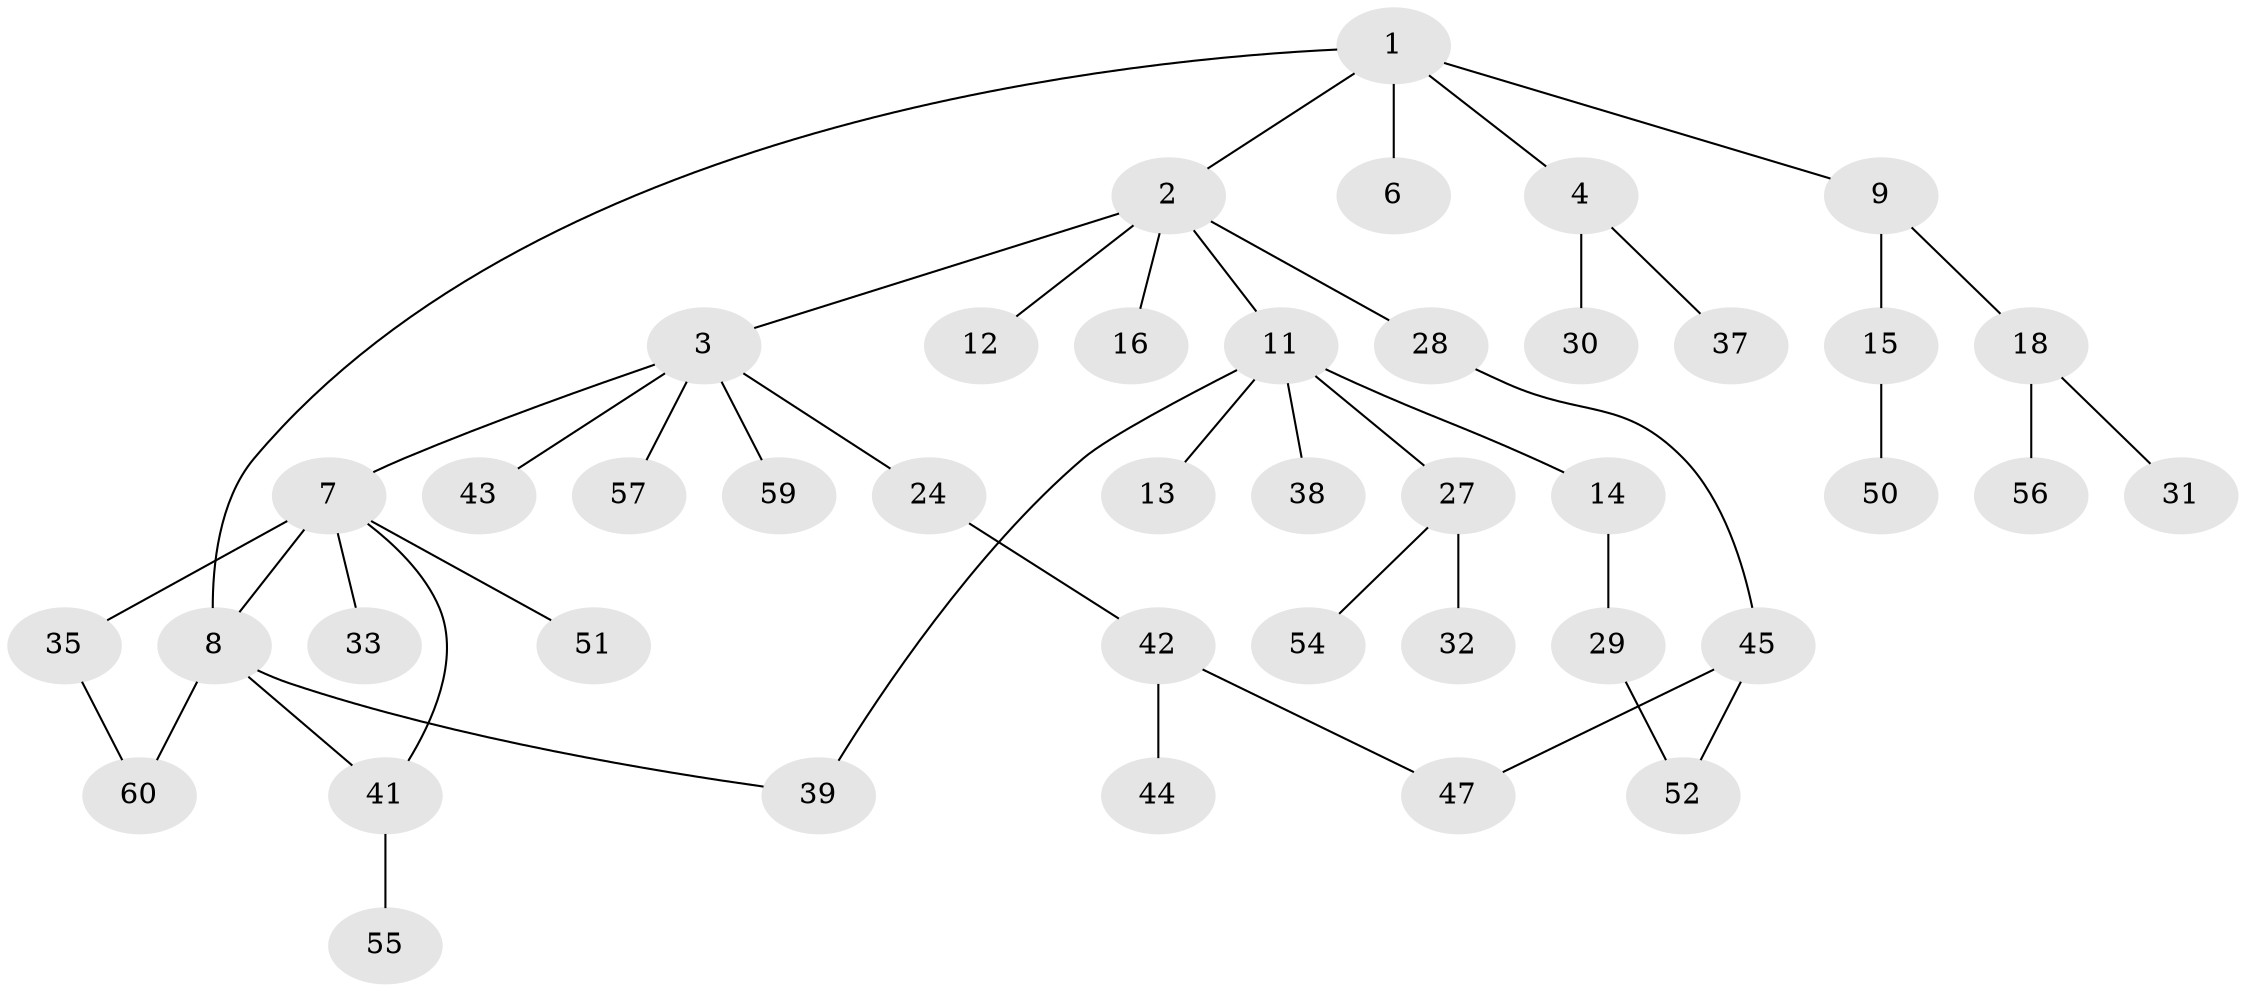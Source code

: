 // original degree distribution, {5: 0.016666666666666666, 6: 0.05, 3: 0.2, 2: 0.3, 4: 0.05, 1: 0.38333333333333336}
// Generated by graph-tools (version 1.1) at 2025/17/03/04/25 18:17:06]
// undirected, 42 vertices, 47 edges
graph export_dot {
graph [start="1"]
  node [color=gray90,style=filled];
  1;
  2;
  3 [super="+5"];
  4;
  6 [super="+25"];
  7 [super="+20"];
  8 [super="+21+17"];
  9;
  11 [super="+26+36"];
  12;
  13;
  14;
  15 [super="+22"];
  16;
  18 [super="+49"];
  24 [super="+58"];
  27;
  28;
  29;
  30;
  31;
  32;
  33;
  35;
  37;
  38;
  39;
  41 [super="+53"];
  42;
  43;
  44 [super="+46"];
  45;
  47;
  50;
  51;
  52;
  54;
  55;
  56;
  57;
  59;
  60;
  1 -- 2;
  1 -- 4;
  1 -- 6;
  1 -- 8;
  1 -- 9;
  2 -- 3;
  2 -- 11;
  2 -- 12;
  2 -- 16;
  2 -- 28;
  3 -- 7;
  3 -- 24;
  3 -- 57;
  3 -- 43;
  3 -- 59;
  4 -- 30;
  4 -- 37;
  7 -- 33;
  7 -- 35;
  7 -- 8;
  7 -- 41;
  7 -- 51;
  8 -- 39;
  8 -- 60;
  8 -- 41;
  9 -- 15;
  9 -- 18;
  11 -- 13;
  11 -- 14;
  11 -- 39;
  11 -- 27;
  11 -- 38;
  14 -- 29;
  15 -- 50;
  18 -- 31;
  18 -- 56;
  24 -- 42;
  27 -- 32;
  27 -- 54;
  28 -- 45;
  29 -- 52;
  35 -- 60;
  41 -- 55;
  42 -- 44;
  42 -- 47;
  45 -- 52;
  45 -- 47;
}
